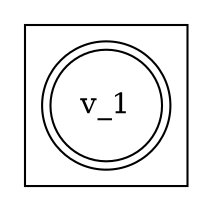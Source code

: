 strict digraph "network_1" {
  subgraph clusterNetwork {
    "v_1" [ label = "v_1"  shape = doublecircle  ]
  }
}
